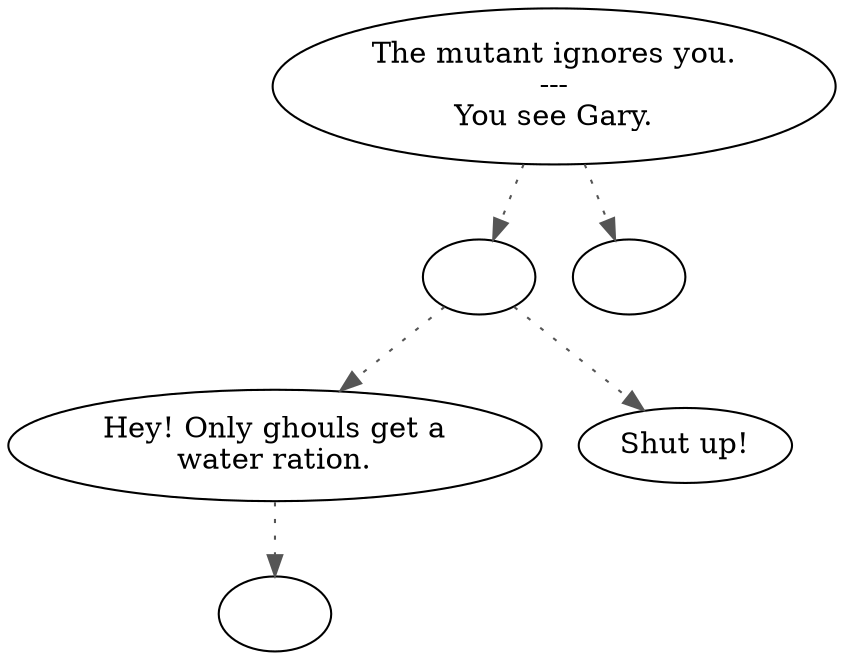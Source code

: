 digraph GARY {
  "start" [style=filled       fillcolor="#FFFFFF"       color="#000000"]
  "start" -> "do_dialogue" [style=dotted color="#555555"]
  "start" -> "Critter_Action" [style=dotted color="#555555"]
  "start" [label="The mutant ignores you.\n---\nYou see Gary."]
  "do_dialogue" [style=filled       fillcolor="#FFFFFF"       color="#000000"]
  "do_dialogue" -> "mutant01" [style=dotted color="#555555"]
  "do_dialogue" -> "mutant02" [style=dotted color="#555555"]
  "do_dialogue" [label=""]
  "mutant01" [style=filled       fillcolor="#FFFFFF"       color="#000000"]
  "mutant01" -> "combat" [style=dotted color="#555555"]
  "mutant01" [label="Hey! Only ghouls get a\nwater ration."]
  "mutant02" [style=filled       fillcolor="#FFFFFF"       color="#000000"]
  "mutant02" [label="Shut up!"]
  "combat" [style=filled       fillcolor="#FFFFFF"       color="#000000"]
  "combat" [label=""]
  "Critter_Action" [style=filled       fillcolor="#FFFFFF"       color="#000000"]
  "Critter_Action" [label=""]
}